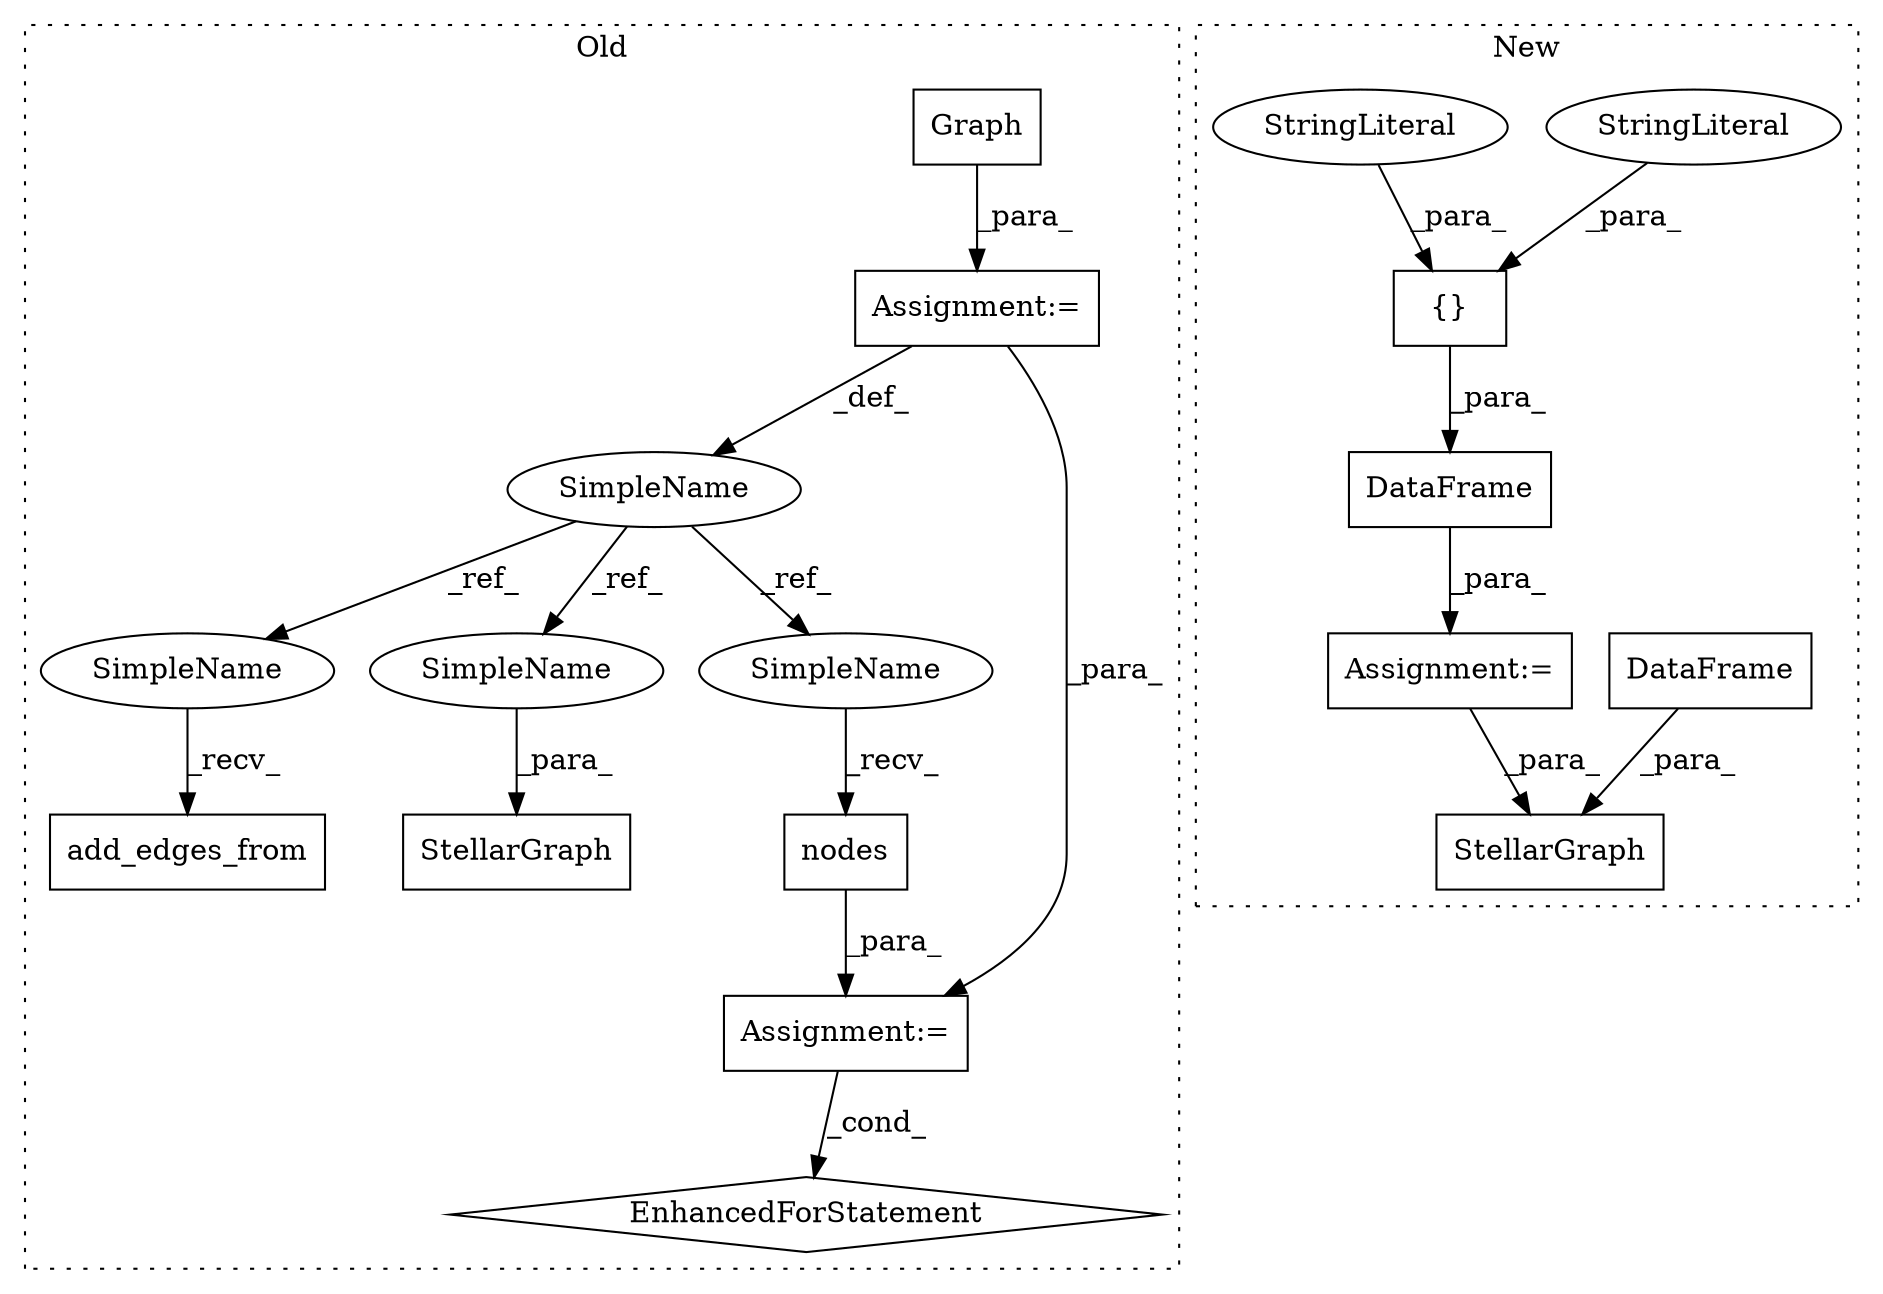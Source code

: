 digraph G {
subgraph cluster0 {
1 [label="add_edges_from" a="32" s="831,851" l="15,1" shape="box"];
5 [label="Assignment:=" a="7" s="267" l="1" shape="box"];
6 [label="SimpleName" a="42" s="266" l="1" shape="ellipse"];
7 [label="nodes" a="32" s="949" l="7" shape="box"];
8 [label="Assignment:=" a="7" s="883,956" l="53,2" shape="box"];
9 [label="EnhancedForStatement" a="70" s="883,956" l="53,2" shape="diamond"];
11 [label="StellarGraph" a="32" s="1102,1116" l="13,1" shape="box"];
15 [label="Graph" a="32" s="277" l="7" shape="box"];
16 [label="SimpleName" a="42" s="829" l="1" shape="ellipse"];
17 [label="SimpleName" a="42" s="1115" l="1" shape="ellipse"];
18 [label="SimpleName" a="42" s="947" l="1" shape="ellipse"];
label = "Old";
style="dotted";
}
subgraph cluster1 {
2 [label="{}" a="4" s="289,322" l="1,1" shape="box"];
3 [label="Assignment:=" a="7" s="248" l="1" shape="box"];
4 [label="DataFrame" a="32" s="267,323" l="10,1" shape="box"];
10 [label="StellarGraph" a="32" s="969,993" l="13,1" shape="box"];
12 [label="DataFrame" a="32" s="394,955" l="10,1" shape="box"];
13 [label="StringLiteral" a="45" s="315" l="7" shape="ellipse"];
14 [label="StringLiteral" a="45" s="302" l="12" shape="ellipse"];
label = "New";
style="dotted";
}
2 -> 4 [label="_para_"];
3 -> 10 [label="_para_"];
4 -> 3 [label="_para_"];
5 -> 8 [label="_para_"];
5 -> 6 [label="_def_"];
6 -> 17 [label="_ref_"];
6 -> 18 [label="_ref_"];
6 -> 16 [label="_ref_"];
7 -> 8 [label="_para_"];
8 -> 9 [label="_cond_"];
12 -> 10 [label="_para_"];
13 -> 2 [label="_para_"];
14 -> 2 [label="_para_"];
15 -> 5 [label="_para_"];
16 -> 1 [label="_recv_"];
17 -> 11 [label="_para_"];
18 -> 7 [label="_recv_"];
}